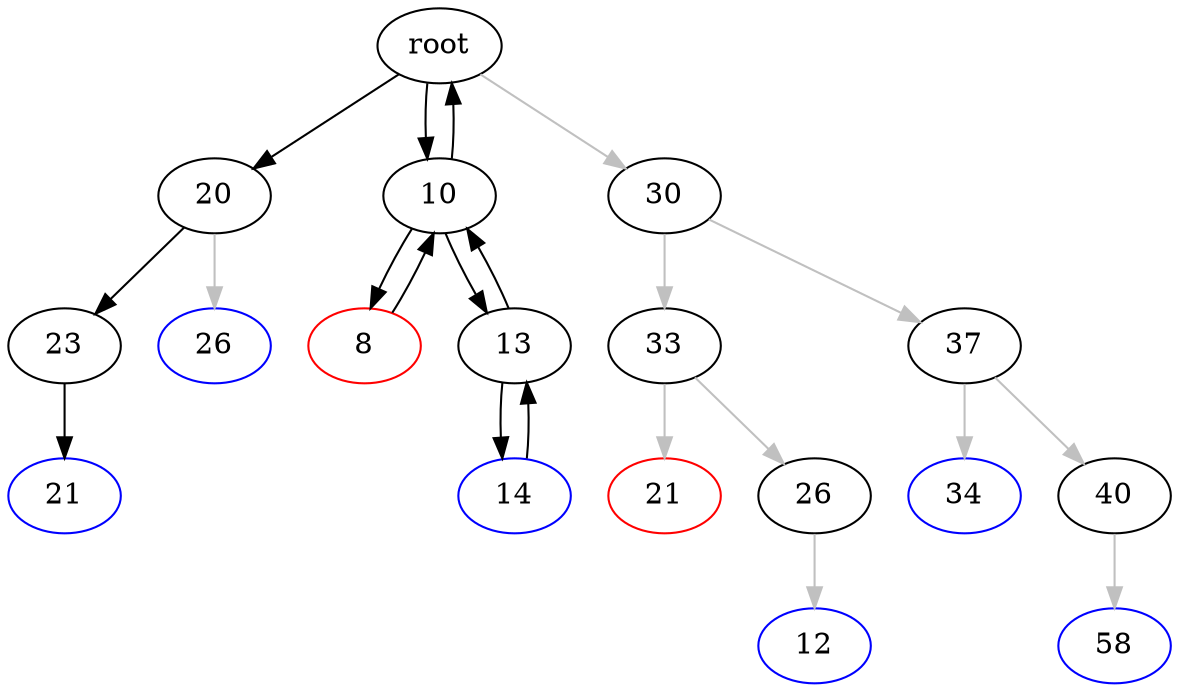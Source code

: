 digraph{
    graph [ordering="out"];
    edge [color="grey"];
    node [color="black"];

    a [label="20"];
    aa [label="23"];
    ab [label="26" color="blue"];
    aaa [label="21" color="blue"];

    b [label="10"];
    ba [label="8", color="red"];
    bb [label="13"];
    bba [label="14" color="blue"];

    c [label="30"];
    ca [label="33"];
    caa [label="21" color="red"];
    cab [label="26"];
    caba [label="12" color="blue"];

    cb [label="37"];
    cba [label="34" color="blue"];
    cbb [label="40"];
    cbba [label="58" color="blue"];

    root -> a [color="black"];
    root -> b [color="black"];
    b -> root [color="black"];
    root -> c;

    a -> aa [color="black"]; 
    a -> ab
    aa -> aaa [color="black"];

    b -> ba [color="black"];
    ba -> b [color="black"];
    b -> bb [color="black"];
    bb -> b [color="black"];
    bb -> bba [color="black"];
    bba -> bb [color="black"];

    c -> ca;
    c -> cb;
    ca -> caa;
    ca -> cab;
    cab -> caba;
    cb -> cba;
    cb -> cbb
    cbb -> cbba;
}


